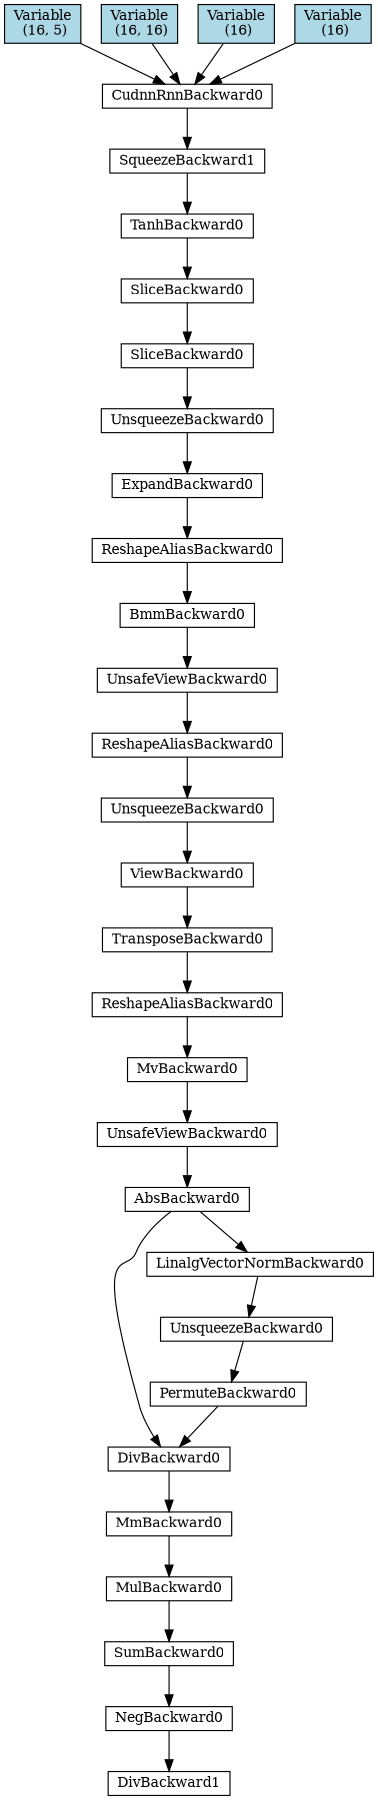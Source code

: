 digraph {
	graph [size="12,12"]
	node [align=left fontsize=12 height=0.2 ranksep=0.1 shape=box style=filled]
	140377106627840 [label=DivBackward1 fillcolor=white]
	140377097905056 -> 140377106627840
	140377097905056 [label=NegBackward0 fillcolor=white]
	140377097905200 -> 140377097905056
	140377097905200 [label=SumBackward0 fillcolor=white]
	140377097905008 -> 140377097905200
	140377097905008 [label=MulBackward0 fillcolor=white]
	140377097904816 -> 140377097905008
	140377097904816 [label=MmBackward0 fillcolor=white]
	140377097905680 -> 140377097904816
	140377097905680 [label=DivBackward0 fillcolor=white]
	140377097905392 -> 140377097905680
	140377097905440 -> 140377097905680
	140377097905440 [label=PermuteBackward0 fillcolor=white]
	140377097905344 -> 140377097905440
	140377097905344 [label=UnsqueezeBackward0 fillcolor=white]
	140377097905632 -> 140377097905344
	140377097905632 [label=LinalgVectorNormBackward0 fillcolor=white]
	140377097905392 -> 140377097905632
	140377097905392 [label=AbsBackward0 fillcolor=white]
	140377097905776 -> 140377097905392
	140377097905776 [label=UnsafeViewBackward0 fillcolor=white]
	140377097905872 -> 140377097905776
	140377097905872 [label=MvBackward0 fillcolor=white]
	140377097905968 -> 140377097905872
	140377097905968 [label=ReshapeAliasBackward0 fillcolor=white]
	140377097906064 -> 140377097905968
	140377097906064 [label=TransposeBackward0 fillcolor=white]
	140377097906160 -> 140377097906064
	140377097906160 [label=ViewBackward0 fillcolor=white]
	140377097906256 -> 140377097906160
	140377097906256 [label=UnsqueezeBackward0 fillcolor=white]
	140377097906352 -> 140377097906256
	140377097906352 [label=ReshapeAliasBackward0 fillcolor=white]
	140377097906448 -> 140377097906352
	140377097906448 [label=UnsafeViewBackward0 fillcolor=white]
	140377097906544 -> 140377097906448
	140377097906544 [label=BmmBackward0 fillcolor=white]
	140377097906640 -> 140377097906544
	140377097906640 [label=ReshapeAliasBackward0 fillcolor=white]
	140377097906736 -> 140377097906640
	140377097906736 [label=ExpandBackward0 fillcolor=white]
	140377097906832 -> 140377097906736
	140377097906832 [label=UnsqueezeBackward0 fillcolor=white]
	140377097906928 -> 140377097906832
	140377097906928 [label=SliceBackward0 fillcolor=white]
	140377097907024 -> 140377097906928
	140377097907024 [label=SliceBackward0 fillcolor=white]
	140377097907120 -> 140377097907024
	140377097907120 [label=TanhBackward0 fillcolor=white]
	140377097907216 -> 140377097907120
	140377097907216 [label=SqueezeBackward1 fillcolor=white]
	140377097907312 -> 140377097907216
	140377097907312 [label=CudnnRnnBackward0 fillcolor=white]
	140377107390688 -> 140377097907312
	140377108250688 -> 140377097907312
	140377107090304 -> 140377097907312
	140377107090544 -> 140377097907312
	140377107090544 [label="Variable
 (16)" fillcolor=lightblue]
	140377107090304 [label="Variable
 (16)" fillcolor=lightblue]
	140377108250688 [label="Variable
 (16, 16)" fillcolor=lightblue]
	140377107390688 [label="Variable
 (16, 5)" fillcolor=lightblue]
}
